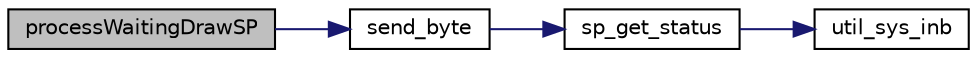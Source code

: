 digraph "processWaitingDrawSP"
{
 // LATEX_PDF_SIZE
  edge [fontname="Helvetica",fontsize="10",labelfontname="Helvetica",labelfontsize="10"];
  node [fontname="Helvetica",fontsize="10",shape=record];
  rankdir="LR";
  Node1 [label="processWaitingDrawSP",height=0.2,width=0.4,color="black", fillcolor="grey75", style="filled", fontcolor="black",tooltip="This function determines what a given byte received from the serial port should be used for while wai..."];
  Node1 -> Node2 [color="midnightblue",fontsize="10",style="solid"];
  Node2 [label="send_byte",height=0.2,width=0.4,color="black", fillcolor="white", style="filled",URL="$serial_port_8c.html#af26804966e7098d673255be2b3985449",tooltip="This function sends a byte through the serial port."];
  Node2 -> Node3 [color="midnightblue",fontsize="10",style="solid"];
  Node3 [label="sp_get_status",height=0.2,width=0.4,color="black", fillcolor="white", style="filled",URL="$serial_port_8c.html#a345aef3f6a10f62322b353279a08d690",tooltip="This function reads the status of the serial port."];
  Node3 -> Node4 [color="midnightblue",fontsize="10",style="solid"];
  Node4 [label="util_sys_inb",height=0.2,width=0.4,color="black", fillcolor="white", style="filled",URL="$utils_8c.html#a79a031a8611f5b2d6afa4158e92b0fb4",tooltip="This function reads from the specified port and transforms the recevied value into an 8 bit number;."];
}
